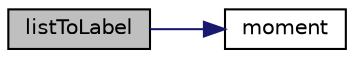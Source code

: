 digraph "listToLabel"
{
  bgcolor="transparent";
  edge [fontname="Helvetica",fontsize="10",labelfontname="Helvetica",labelfontsize="10"];
  node [fontname="Helvetica",fontsize="10",shape=record];
  rankdir="LR";
  Node1 [label="listToLabel",height=0.2,width=0.4,color="black", fillcolor="grey75", style="filled", fontcolor="black"];
  Node1 -> Node2 [color="midnightblue",fontsize="10",style="solid",fontname="Helvetica"];
  Node2 [label="moment",height=0.2,width=0.4,color="black",URL="$a00131.html#a0dd4c0fc68639575e5a3e66da70630f6",tooltip="Construct from a list of orders of each dimension of the moment. "];
}
